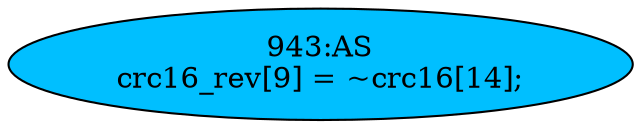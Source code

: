 strict digraph "" {
	node [label="\N"];
	"943:AS"	 [ast="<pyverilog.vparser.ast.Assign object at 0x7f55d3d0ebd0>",
		def_var="['crc16_rev']",
		fillcolor=deepskyblue,
		label="943:AS
crc16_rev[9] = ~crc16[14];",
		statements="[]",
		style=filled,
		typ=Assign,
		use_var="['crc16']"];
}
